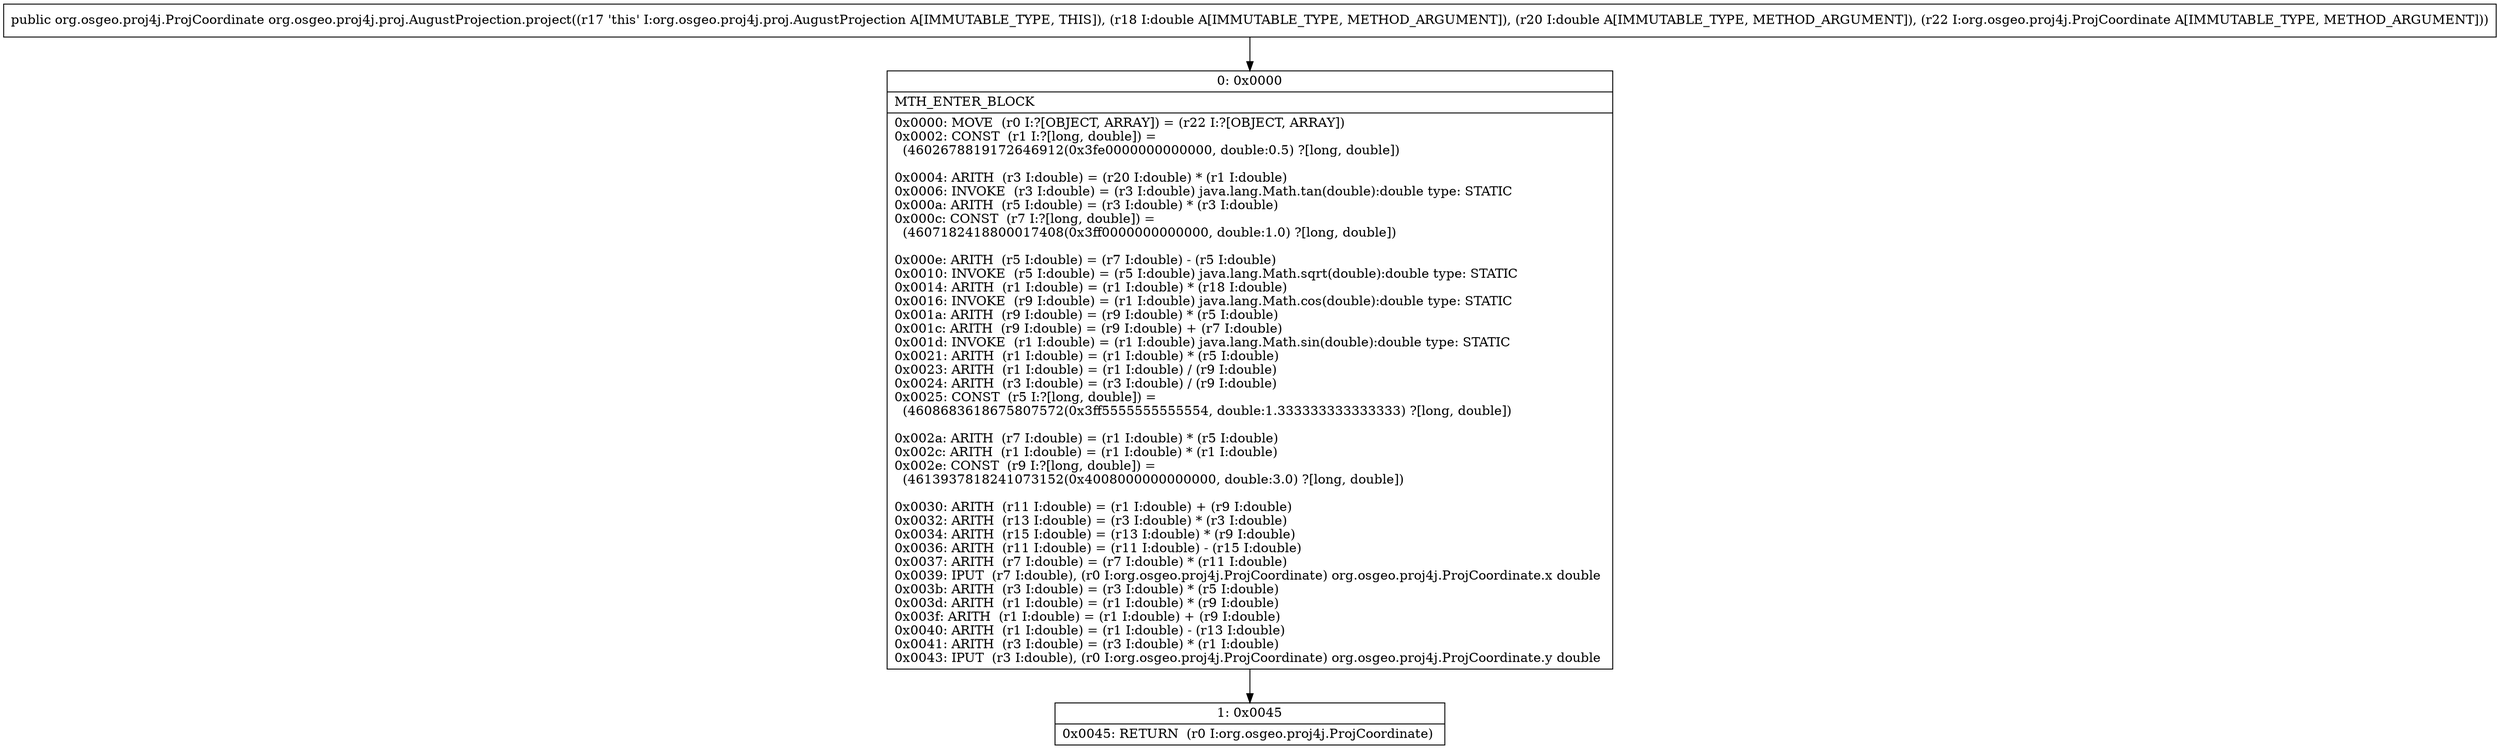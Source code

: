 digraph "CFG fororg.osgeo.proj4j.proj.AugustProjection.project(DDLorg\/osgeo\/proj4j\/ProjCoordinate;)Lorg\/osgeo\/proj4j\/ProjCoordinate;" {
Node_0 [shape=record,label="{0\:\ 0x0000|MTH_ENTER_BLOCK\l|0x0000: MOVE  (r0 I:?[OBJECT, ARRAY]) = (r22 I:?[OBJECT, ARRAY]) \l0x0002: CONST  (r1 I:?[long, double]) = \l  (4602678819172646912(0x3fe0000000000000, double:0.5) ?[long, double])\l \l0x0004: ARITH  (r3 I:double) = (r20 I:double) * (r1 I:double) \l0x0006: INVOKE  (r3 I:double) = (r3 I:double) java.lang.Math.tan(double):double type: STATIC \l0x000a: ARITH  (r5 I:double) = (r3 I:double) * (r3 I:double) \l0x000c: CONST  (r7 I:?[long, double]) = \l  (4607182418800017408(0x3ff0000000000000, double:1.0) ?[long, double])\l \l0x000e: ARITH  (r5 I:double) = (r7 I:double) \- (r5 I:double) \l0x0010: INVOKE  (r5 I:double) = (r5 I:double) java.lang.Math.sqrt(double):double type: STATIC \l0x0014: ARITH  (r1 I:double) = (r1 I:double) * (r18 I:double) \l0x0016: INVOKE  (r9 I:double) = (r1 I:double) java.lang.Math.cos(double):double type: STATIC \l0x001a: ARITH  (r9 I:double) = (r9 I:double) * (r5 I:double) \l0x001c: ARITH  (r9 I:double) = (r9 I:double) + (r7 I:double) \l0x001d: INVOKE  (r1 I:double) = (r1 I:double) java.lang.Math.sin(double):double type: STATIC \l0x0021: ARITH  (r1 I:double) = (r1 I:double) * (r5 I:double) \l0x0023: ARITH  (r1 I:double) = (r1 I:double) \/ (r9 I:double) \l0x0024: ARITH  (r3 I:double) = (r3 I:double) \/ (r9 I:double) \l0x0025: CONST  (r5 I:?[long, double]) = \l  (4608683618675807572(0x3ff5555555555554, double:1.333333333333333) ?[long, double])\l \l0x002a: ARITH  (r7 I:double) = (r1 I:double) * (r5 I:double) \l0x002c: ARITH  (r1 I:double) = (r1 I:double) * (r1 I:double) \l0x002e: CONST  (r9 I:?[long, double]) = \l  (4613937818241073152(0x4008000000000000, double:3.0) ?[long, double])\l \l0x0030: ARITH  (r11 I:double) = (r1 I:double) + (r9 I:double) \l0x0032: ARITH  (r13 I:double) = (r3 I:double) * (r3 I:double) \l0x0034: ARITH  (r15 I:double) = (r13 I:double) * (r9 I:double) \l0x0036: ARITH  (r11 I:double) = (r11 I:double) \- (r15 I:double) \l0x0037: ARITH  (r7 I:double) = (r7 I:double) * (r11 I:double) \l0x0039: IPUT  (r7 I:double), (r0 I:org.osgeo.proj4j.ProjCoordinate) org.osgeo.proj4j.ProjCoordinate.x double \l0x003b: ARITH  (r3 I:double) = (r3 I:double) * (r5 I:double) \l0x003d: ARITH  (r1 I:double) = (r1 I:double) * (r9 I:double) \l0x003f: ARITH  (r1 I:double) = (r1 I:double) + (r9 I:double) \l0x0040: ARITH  (r1 I:double) = (r1 I:double) \- (r13 I:double) \l0x0041: ARITH  (r3 I:double) = (r3 I:double) * (r1 I:double) \l0x0043: IPUT  (r3 I:double), (r0 I:org.osgeo.proj4j.ProjCoordinate) org.osgeo.proj4j.ProjCoordinate.y double \l}"];
Node_1 [shape=record,label="{1\:\ 0x0045|0x0045: RETURN  (r0 I:org.osgeo.proj4j.ProjCoordinate) \l}"];
MethodNode[shape=record,label="{public org.osgeo.proj4j.ProjCoordinate org.osgeo.proj4j.proj.AugustProjection.project((r17 'this' I:org.osgeo.proj4j.proj.AugustProjection A[IMMUTABLE_TYPE, THIS]), (r18 I:double A[IMMUTABLE_TYPE, METHOD_ARGUMENT]), (r20 I:double A[IMMUTABLE_TYPE, METHOD_ARGUMENT]), (r22 I:org.osgeo.proj4j.ProjCoordinate A[IMMUTABLE_TYPE, METHOD_ARGUMENT])) }"];
MethodNode -> Node_0;
Node_0 -> Node_1;
}

